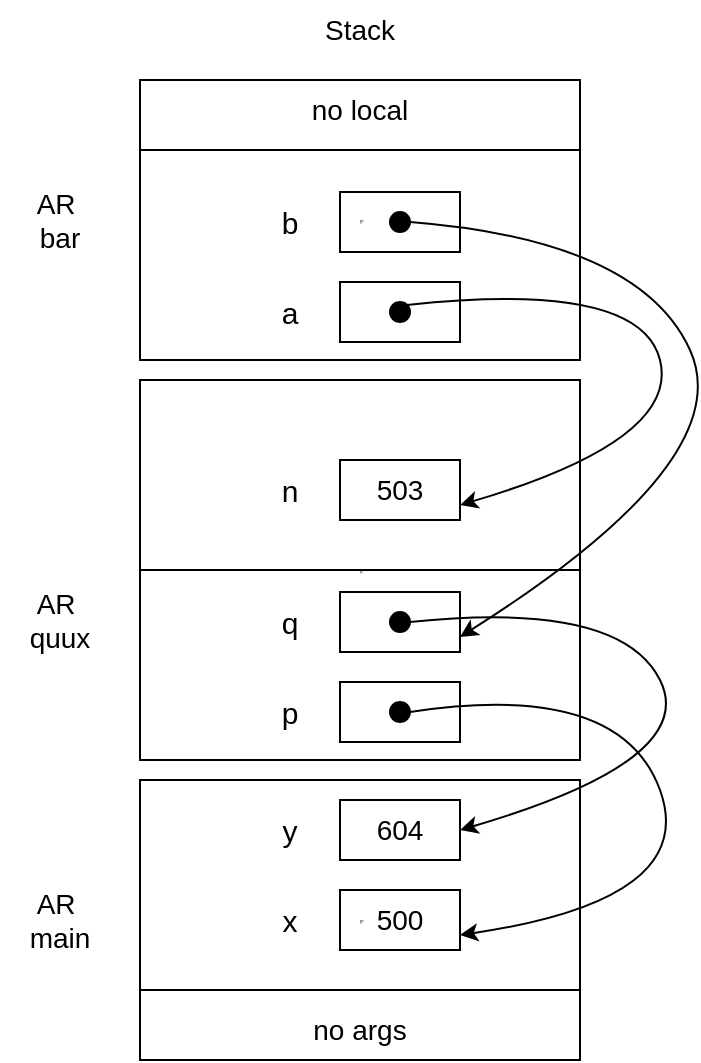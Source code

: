 <mxfile version="20.2.3" type="github">
  <diagram id="WxiwqeKQ1Er_7Gsz-fjk" name="Page-1">
    <mxGraphModel dx="788" dy="1579" grid="1" gridSize="10" guides="1" tooltips="1" connect="1" arrows="1" fold="1" page="1" pageScale="1" pageWidth="850" pageHeight="1100" math="0" shadow="0">
      <root>
        <mxCell id="0" />
        <mxCell id="1" parent="0" />
        <mxCell id="dpgQAGMmdIM_ESeExjJj-3" value="&lt;hr&gt;" style="html=1;" vertex="1" parent="1">
          <mxGeometry x="270" y="180" width="220" height="140" as="geometry" />
        </mxCell>
        <mxCell id="dpgQAGMmdIM_ESeExjJj-6" value="" style="endArrow=none;html=1;rounded=0;entryX=1;entryY=0.75;entryDx=0;entryDy=0;exitX=0;exitY=0.75;exitDx=0;exitDy=0;" edge="1" parent="1" source="dpgQAGMmdIM_ESeExjJj-3" target="dpgQAGMmdIM_ESeExjJj-3">
          <mxGeometry width="50" height="50" relative="1" as="geometry">
            <mxPoint x="380" y="280" as="sourcePoint" />
            <mxPoint x="430" y="230" as="targetPoint" />
          </mxGeometry>
        </mxCell>
        <mxCell id="dpgQAGMmdIM_ESeExjJj-7" value="&lt;font style=&quot;font-size: 15px;&quot;&gt;x&lt;/font&gt;" style="text;html=1;strokeColor=none;fillColor=none;align=center;verticalAlign=middle;whiteSpace=wrap;rounded=0;" vertex="1" parent="1">
          <mxGeometry x="330" y="235" width="30" height="30" as="geometry" />
        </mxCell>
        <mxCell id="dpgQAGMmdIM_ESeExjJj-10" value="&lt;font style=&quot;font-size: 14px;&quot;&gt;no args&lt;/font&gt;" style="text;html=1;strokeColor=none;fillColor=none;align=center;verticalAlign=middle;whiteSpace=wrap;rounded=0;" vertex="1" parent="1">
          <mxGeometry x="350" y="290" width="60" height="30" as="geometry" />
        </mxCell>
        <mxCell id="dpgQAGMmdIM_ESeExjJj-12" value="&lt;font style=&quot;font-size: 14px;&quot;&gt;Stack&lt;/font&gt;&lt;span style=&quot;color: rgba(0, 0, 0, 0); font-family: monospace; font-size: 0px; text-align: start;&quot;&gt;%3CmxGraphModel%3E%3Croot%3E%3CmxCell%20id%3D%220%22%2F%3E%3CmxCell%20id%3D%221%22%20parent%3D%220%22%2F%3E%3CmxCell%20id%3D%222%22%20value%3D%22%26lt%3Bfont%20style%3D%26quot%3Bfont-size%3A%2014px%3B%26quot%3B%26gt%3Bno%20args%26lt%3B%2Ffont%26gt%3B%22%20style%3D%22text%3Bhtml%3D1%3BstrokeColor%3Dnone%3BfillColor%3Dnone%3Balign%3Dcenter%3BverticalAlign%3Dmiddle%3BwhiteSpace%3Dwrap%3Brounded%3D0%3B%22%20vertex%3D%221%22%20parent%3D%221%22%3E%3CmxGeometry%20x%3D%22350%22%20y%3D%22235%22%20width%3D%2260%22%20height%3D%2230%22%20as%3D%22geometry%22%2F%3E%3C%2FmxCell%3E%3C%2Froot%3E%3C%2FmxGraphModel%3E&lt;/span&gt;&lt;span style=&quot;color: rgba(0, 0, 0, 0); font-family: monospace; font-size: 0px; text-align: start;&quot;&gt;%3CmxGraphModel%3E%3Croot%3E%3CmxCell%20id%3D%220%22%2F%3E%3CmxCell%20id%3D%221%22%20parent%3D%220%22%2F%3E%3CmxCell%20id%3D%222%22%20value%3D%22%26lt%3Bfont%20style%3D%26quot%3Bfont-size%3A%2014px%3B%26quot%3B%26gt%3Bno%20args%26lt%3B%2Ffont%26gt%3B%22%20style%3D%22text%3Bhtml%3D1%3BstrokeColor%3Dnone%3BfillColor%3Dnone%3Balign%3Dcenter%3BverticalAlign%3Dmiddle%3BwhiteSpace%3Dwrap%3Brounded%3D0%3B%22%20vertex%3D%221%22%20parent%3D%221%22%3E%3CmxGeometry%20x%3D%22350%22%20y%3D%22235%22%20width%3D%2260%22%20height%3D%2230%22%20as%3D%22geometry%22%2F%3E%3C%2FmxCell%3E%3C%2Froot%3E%3C%2FmxGraphModel%3E&lt;/span&gt;" style="text;html=1;strokeColor=none;fillColor=none;align=center;verticalAlign=middle;whiteSpace=wrap;rounded=0;" vertex="1" parent="1">
          <mxGeometry x="350" y="-210" width="60" height="30" as="geometry" />
        </mxCell>
        <mxCell id="dpgQAGMmdIM_ESeExjJj-13" value="&lt;font style=&quot;font-size: 14px;&quot;&gt;AR&amp;nbsp;&lt;br&gt;main&lt;br&gt;&lt;/font&gt;" style="text;html=1;strokeColor=none;fillColor=none;align=center;verticalAlign=middle;whiteSpace=wrap;rounded=0;" vertex="1" parent="1">
          <mxGeometry x="200" y="235" width="60" height="30" as="geometry" />
        </mxCell>
        <mxCell id="dpgQAGMmdIM_ESeExjJj-16" value="&lt;font style=&quot;font-size: 14px;&quot;&gt;500&lt;/font&gt;" style="text;html=1;align=center;verticalAlign=middle;whiteSpace=wrap;rounded=0;fillColor=none;strokeColor=default;" vertex="1" parent="1">
          <mxGeometry x="370" y="235" width="60" height="30" as="geometry" />
        </mxCell>
        <mxCell id="dpgQAGMmdIM_ESeExjJj-17" value="&lt;font style=&quot;font-size: 15px;&quot;&gt;y&lt;/font&gt;" style="text;html=1;strokeColor=none;fillColor=none;align=center;verticalAlign=middle;whiteSpace=wrap;rounded=0;" vertex="1" parent="1">
          <mxGeometry x="330" y="190" width="30" height="30" as="geometry" />
        </mxCell>
        <mxCell id="dpgQAGMmdIM_ESeExjJj-18" value="&lt;font style=&quot;font-size: 14px;&quot;&gt;604&lt;/font&gt;" style="text;html=1;align=center;verticalAlign=middle;whiteSpace=wrap;rounded=0;fillColor=none;strokeColor=default;" vertex="1" parent="1">
          <mxGeometry x="370" y="190" width="60" height="30" as="geometry" />
        </mxCell>
        <mxCell id="dpgQAGMmdIM_ESeExjJj-21" value="&lt;hr&gt;" style="html=1;" vertex="1" parent="1">
          <mxGeometry x="270" y="-20" width="220" height="190" as="geometry" />
        </mxCell>
        <mxCell id="dpgQAGMmdIM_ESeExjJj-23" value="&lt;font style=&quot;font-size: 15px;&quot;&gt;p&lt;/font&gt;" style="text;html=1;strokeColor=none;fillColor=none;align=center;verticalAlign=middle;whiteSpace=wrap;rounded=0;" vertex="1" parent="1">
          <mxGeometry x="330" y="131" width="30" height="30" as="geometry" />
        </mxCell>
        <mxCell id="dpgQAGMmdIM_ESeExjJj-25" value="&lt;font style=&quot;font-size: 14px;&quot;&gt;AR&amp;nbsp;&lt;br&gt;quux&lt;br&gt;&lt;/font&gt;" style="text;html=1;strokeColor=none;fillColor=none;align=center;verticalAlign=middle;whiteSpace=wrap;rounded=0;" vertex="1" parent="1">
          <mxGeometry x="200" y="85" width="60" height="30" as="geometry" />
        </mxCell>
        <mxCell id="dpgQAGMmdIM_ESeExjJj-26" value="" style="text;html=1;align=center;verticalAlign=middle;whiteSpace=wrap;rounded=0;fillColor=none;strokeColor=default;" vertex="1" parent="1">
          <mxGeometry x="370" y="131" width="60" height="30" as="geometry" />
        </mxCell>
        <mxCell id="dpgQAGMmdIM_ESeExjJj-27" value="&lt;font style=&quot;font-size: 15px;&quot;&gt;q&lt;/font&gt;" style="text;html=1;strokeColor=none;fillColor=none;align=center;verticalAlign=middle;whiteSpace=wrap;rounded=0;" vertex="1" parent="1">
          <mxGeometry x="330" y="86" width="30" height="30" as="geometry" />
        </mxCell>
        <mxCell id="dpgQAGMmdIM_ESeExjJj-28" value="" style="text;html=1;align=center;verticalAlign=middle;whiteSpace=wrap;rounded=0;fillColor=none;strokeColor=default;" vertex="1" parent="1">
          <mxGeometry x="370" y="86" width="60" height="30" as="geometry" />
        </mxCell>
        <mxCell id="dpgQAGMmdIM_ESeExjJj-32" value="" style="endArrow=none;html=1;rounded=0;fontSize=15;exitX=0;exitY=0.5;exitDx=0;exitDy=0;entryX=1;entryY=0.5;entryDx=0;entryDy=0;" edge="1" parent="1" source="dpgQAGMmdIM_ESeExjJj-21" target="dpgQAGMmdIM_ESeExjJj-21">
          <mxGeometry width="50" height="50" relative="1" as="geometry">
            <mxPoint x="460" y="30" as="sourcePoint" />
            <mxPoint x="510" y="-20" as="targetPoint" />
          </mxGeometry>
        </mxCell>
        <mxCell id="dpgQAGMmdIM_ESeExjJj-34" value="" style="ellipse;whiteSpace=wrap;html=1;aspect=fixed;fontSize=15;strokeColor=default;fillColor=#000000;" vertex="1" parent="1">
          <mxGeometry x="395" y="96" width="10" height="10" as="geometry" />
        </mxCell>
        <mxCell id="dpgQAGMmdIM_ESeExjJj-35" value="" style="ellipse;whiteSpace=wrap;html=1;aspect=fixed;fontSize=15;strokeColor=default;fillColor=#000000;" vertex="1" parent="1">
          <mxGeometry x="395" y="141" width="10" height="10" as="geometry" />
        </mxCell>
        <mxCell id="dpgQAGMmdIM_ESeExjJj-36" value="&lt;font style=&quot;font-size: 15px;&quot;&gt;n&lt;/font&gt;" style="text;html=1;strokeColor=none;fillColor=none;align=center;verticalAlign=middle;whiteSpace=wrap;rounded=0;" vertex="1" parent="1">
          <mxGeometry x="330" y="20" width="30" height="30" as="geometry" />
        </mxCell>
        <mxCell id="dpgQAGMmdIM_ESeExjJj-37" value="&lt;font style=&quot;font-size: 14px;&quot;&gt;503&lt;/font&gt;" style="text;html=1;align=center;verticalAlign=middle;whiteSpace=wrap;rounded=0;fillColor=none;strokeColor=default;" vertex="1" parent="1">
          <mxGeometry x="370" y="20" width="60" height="30" as="geometry" />
        </mxCell>
        <mxCell id="dpgQAGMmdIM_ESeExjJj-38" value="&lt;hr&gt;" style="html=1;" vertex="1" parent="1">
          <mxGeometry x="270" y="-170" width="220" height="140" as="geometry" />
        </mxCell>
        <mxCell id="dpgQAGMmdIM_ESeExjJj-39" value="&lt;font style=&quot;font-size: 15px;&quot;&gt;a&lt;/font&gt;" style="text;html=1;strokeColor=none;fillColor=none;align=center;verticalAlign=middle;whiteSpace=wrap;rounded=0;" vertex="1" parent="1">
          <mxGeometry x="330" y="-69" width="30" height="30" as="geometry" />
        </mxCell>
        <mxCell id="dpgQAGMmdIM_ESeExjJj-40" value="&lt;font style=&quot;font-size: 14px;&quot;&gt;AR&amp;nbsp;&lt;br&gt;bar&lt;br&gt;&lt;/font&gt;" style="text;html=1;strokeColor=none;fillColor=none;align=center;verticalAlign=middle;whiteSpace=wrap;rounded=0;" vertex="1" parent="1">
          <mxGeometry x="200" y="-115" width="60" height="30" as="geometry" />
        </mxCell>
        <mxCell id="dpgQAGMmdIM_ESeExjJj-41" value="" style="text;html=1;align=center;verticalAlign=middle;whiteSpace=wrap;rounded=0;fillColor=none;strokeColor=default;" vertex="1" parent="1">
          <mxGeometry x="370" y="-69" width="60" height="30" as="geometry" />
        </mxCell>
        <mxCell id="dpgQAGMmdIM_ESeExjJj-42" value="&lt;font style=&quot;font-size: 15px;&quot;&gt;b&lt;/font&gt;" style="text;html=1;strokeColor=none;fillColor=none;align=center;verticalAlign=middle;whiteSpace=wrap;rounded=0;" vertex="1" parent="1">
          <mxGeometry x="330" y="-114" width="30" height="30" as="geometry" />
        </mxCell>
        <mxCell id="dpgQAGMmdIM_ESeExjJj-43" value="" style="text;html=1;align=center;verticalAlign=middle;whiteSpace=wrap;rounded=0;fillColor=none;strokeColor=default;" vertex="1" parent="1">
          <mxGeometry x="370" y="-114" width="60" height="30" as="geometry" />
        </mxCell>
        <mxCell id="dpgQAGMmdIM_ESeExjJj-45" value="" style="ellipse;whiteSpace=wrap;html=1;aspect=fixed;fontSize=15;strokeColor=default;fillColor=#000000;" vertex="1" parent="1">
          <mxGeometry x="395" y="-104" width="10" height="10" as="geometry" />
        </mxCell>
        <mxCell id="dpgQAGMmdIM_ESeExjJj-46" value="" style="ellipse;whiteSpace=wrap;html=1;aspect=fixed;fontSize=15;strokeColor=default;fillColor=#000000;" vertex="1" parent="1">
          <mxGeometry x="395" y="-59" width="10" height="10" as="geometry" />
        </mxCell>
        <mxCell id="dpgQAGMmdIM_ESeExjJj-49" value="" style="endArrow=none;html=1;rounded=0;fontSize=14;entryX=1;entryY=0.25;entryDx=0;entryDy=0;exitX=0;exitY=0.25;exitDx=0;exitDy=0;" edge="1" parent="1" source="dpgQAGMmdIM_ESeExjJj-38" target="dpgQAGMmdIM_ESeExjJj-38">
          <mxGeometry width="50" height="50" relative="1" as="geometry">
            <mxPoint x="460" y="20" as="sourcePoint" />
            <mxPoint x="510" y="-30" as="targetPoint" />
          </mxGeometry>
        </mxCell>
        <mxCell id="dpgQAGMmdIM_ESeExjJj-50" value="&lt;font style=&quot;font-size: 14px;&quot;&gt;no local&lt;/font&gt;" style="text;html=1;strokeColor=none;fillColor=none;align=center;verticalAlign=middle;whiteSpace=wrap;rounded=0;" vertex="1" parent="1">
          <mxGeometry x="350" y="-170" width="60" height="30" as="geometry" />
        </mxCell>
        <mxCell id="dpgQAGMmdIM_ESeExjJj-51" value="" style="curved=1;endArrow=classic;html=1;rounded=0;fontSize=14;exitX=1;exitY=0.5;exitDx=0;exitDy=0;entryX=1;entryY=0.75;entryDx=0;entryDy=0;" edge="1" parent="1" source="dpgQAGMmdIM_ESeExjJj-35" target="dpgQAGMmdIM_ESeExjJj-16">
          <mxGeometry width="50" height="50" relative="1" as="geometry">
            <mxPoint x="460" y="110" as="sourcePoint" />
            <mxPoint x="530" y="250" as="targetPoint" />
            <Array as="points">
              <mxPoint x="510" y="130" />
              <mxPoint x="550" y="240" />
            </Array>
          </mxGeometry>
        </mxCell>
        <mxCell id="dpgQAGMmdIM_ESeExjJj-52" value="" style="curved=1;endArrow=classic;html=1;rounded=0;fontSize=14;exitX=1;exitY=0.5;exitDx=0;exitDy=0;entryX=1;entryY=0.5;entryDx=0;entryDy=0;" edge="1" parent="1" source="dpgQAGMmdIM_ESeExjJj-34" target="dpgQAGMmdIM_ESeExjJj-18">
          <mxGeometry width="50" height="50" relative="1" as="geometry">
            <mxPoint x="460" y="110" as="sourcePoint" />
            <mxPoint x="560" y="250" as="targetPoint" />
            <Array as="points">
              <mxPoint x="510" y="90" />
              <mxPoint x="550" y="170" />
            </Array>
          </mxGeometry>
        </mxCell>
        <mxCell id="dpgQAGMmdIM_ESeExjJj-53" value="" style="curved=1;endArrow=classic;html=1;rounded=0;fontSize=14;exitX=1;exitY=0;exitDx=0;exitDy=0;entryX=1;entryY=0.75;entryDx=0;entryDy=0;" edge="1" parent="1" source="dpgQAGMmdIM_ESeExjJj-46" target="dpgQAGMmdIM_ESeExjJj-37">
          <mxGeometry width="50" height="50" relative="1" as="geometry">
            <mxPoint x="460" y="110" as="sourcePoint" />
            <mxPoint x="510" y="60" as="targetPoint" />
            <Array as="points">
              <mxPoint x="520" y="-70" />
              <mxPoint x="540" y="10" />
            </Array>
          </mxGeometry>
        </mxCell>
        <mxCell id="dpgQAGMmdIM_ESeExjJj-54" value="" style="curved=1;endArrow=classic;html=1;rounded=0;fontSize=14;exitX=1;exitY=0.5;exitDx=0;exitDy=0;entryX=1;entryY=0.75;entryDx=0;entryDy=0;" edge="1" parent="1" source="dpgQAGMmdIM_ESeExjJj-45" target="dpgQAGMmdIM_ESeExjJj-28">
          <mxGeometry width="50" height="50" relative="1" as="geometry">
            <mxPoint x="460" y="40" as="sourcePoint" />
            <mxPoint x="570" y="40" as="targetPoint" />
            <Array as="points">
              <mxPoint x="520" y="-90" />
              <mxPoint x="570" y="20" />
            </Array>
          </mxGeometry>
        </mxCell>
      </root>
    </mxGraphModel>
  </diagram>
</mxfile>
